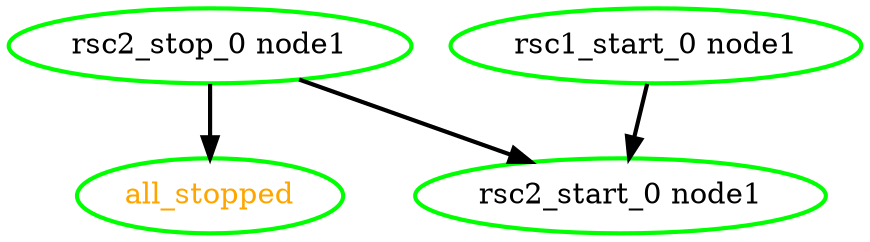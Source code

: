 digraph "g" {
"all_stopped" [ style=bold color="green" fontcolor="orange" ]
"rsc1_start_0 node1" -> "rsc2_start_0 node1" [ style = bold]
"rsc1_start_0 node1" [ style=bold color="green" fontcolor="black" ]
"rsc2_start_0 node1" [ style=bold color="green" fontcolor="black" ]
"rsc2_stop_0 node1" -> "all_stopped" [ style = bold]
"rsc2_stop_0 node1" -> "rsc2_start_0 node1" [ style = bold]
"rsc2_stop_0 node1" [ style=bold color="green" fontcolor="black" ]
}
